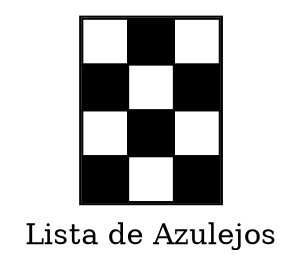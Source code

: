 digraph G {
    node [shape=plaintext];
    edge [style=invis];

    label = "Lista de Azulejos";
    
    lista [ 
        label=<<TABLE border="1" cellspacing="0" cellpadding="10">
            <tr><td bgcolor="white"></td><td bgcolor="black"></td><td bgcolor="white"></td></tr>
            <tr><td bgcolor="black"></td><td bgcolor="white"></td><td bgcolor="black"></td></tr>
            <tr><td bgcolor="white"></td><td bgcolor="black"></td><td bgcolor="white"></td></tr>
            <tr><td bgcolor="black"></td><td bgcolor="white"></td><td bgcolor="black"></td></tr>
        </TABLE>>
        shape=none
    ];
}

